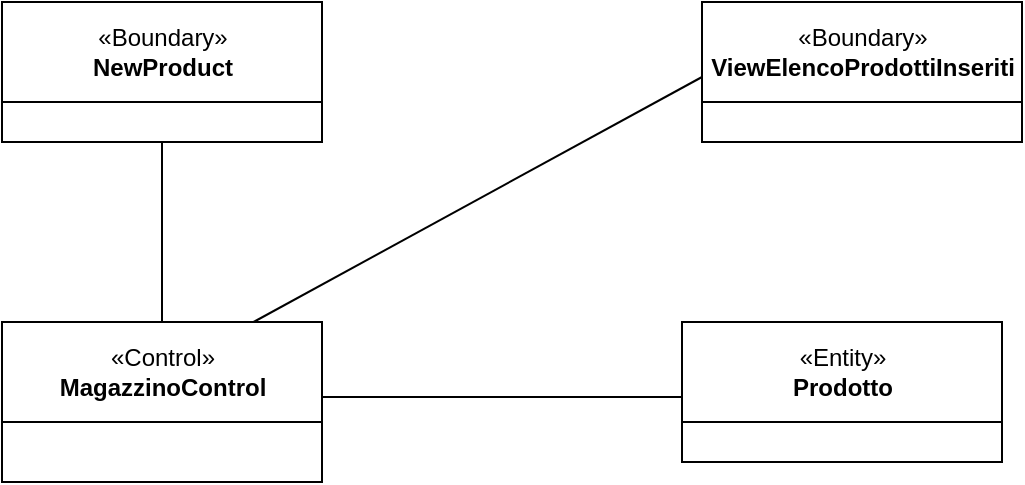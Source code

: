 <mxfile version="13.10.2" type="device"><diagram id="tnalVOl4ubFaXKsuvFTU" name="Page-1"><mxGraphModel dx="1038" dy="568" grid="1" gridSize="10" guides="1" tooltips="1" connect="1" arrows="1" fold="1" page="1" pageScale="1" pageWidth="827" pageHeight="1169" math="0" shadow="0"><root><mxCell id="0"/><mxCell id="1" parent="0"/><mxCell id="W3oL7o_fEz-Kf1vGeQ4T-26" value="«Boundary»&lt;br&gt;&lt;b&gt;NewProduct&lt;/b&gt;" style="html=1;" parent="1" vertex="1"><mxGeometry x="40" y="80" width="160" height="50" as="geometry"/></mxCell><mxCell id="W3oL7o_fEz-Kf1vGeQ4T-28" value="«Control»&lt;br&gt;&lt;b&gt;MagazzinoControl&lt;/b&gt;" style="html=1;" parent="1" vertex="1"><mxGeometry x="40" y="240" width="160" height="50" as="geometry"/></mxCell><mxCell id="W3oL7o_fEz-Kf1vGeQ4T-29" value="" style="endArrow=none;html=1;exitX=0.5;exitY=0;exitDx=0;exitDy=0;" parent="1" source="W3oL7o_fEz-Kf1vGeQ4T-28" target="W3oL7o_fEz-Kf1vGeQ4T-31" edge="1"><mxGeometry width="50" height="50" relative="1" as="geometry"><mxPoint x="340" y="290" as="sourcePoint"/><mxPoint x="130" y="220" as="targetPoint"/></mxGeometry></mxCell><mxCell id="W3oL7o_fEz-Kf1vGeQ4T-31" value="" style="rounded=0;whiteSpace=wrap;html=1;align=left;" parent="1" vertex="1"><mxGeometry x="40" y="130" width="160" height="20" as="geometry"/></mxCell><mxCell id="W3oL7o_fEz-Kf1vGeQ4T-33" value="«Entity»&lt;br&gt;&lt;b&gt;Prodotto&lt;/b&gt;" style="html=1;" parent="1" vertex="1"><mxGeometry x="380" y="240" width="160" height="50" as="geometry"/></mxCell><mxCell id="W3oL7o_fEz-Kf1vGeQ4T-36" value="" style="endArrow=none;html=1;entryX=0;entryY=0.75;entryDx=0;entryDy=0;" parent="1" source="W3oL7o_fEz-Kf1vGeQ4T-28" target="W3oL7o_fEz-Kf1vGeQ4T-39" edge="1"><mxGeometry width="50" height="50" relative="1" as="geometry"><mxPoint x="340" y="270" as="sourcePoint"/><mxPoint x="270" y="265" as="targetPoint"/></mxGeometry></mxCell><mxCell id="W3oL7o_fEz-Kf1vGeQ4T-37" value="" style="endArrow=none;html=1;exitX=1;exitY=0.75;exitDx=0;exitDy=0;entryX=0;entryY=0.75;entryDx=0;entryDy=0;" parent="1" source="W3oL7o_fEz-Kf1vGeQ4T-28" target="W3oL7o_fEz-Kf1vGeQ4T-33" edge="1"><mxGeometry width="50" height="50" relative="1" as="geometry"><mxPoint x="440" y="277.5" as="sourcePoint"/><mxPoint x="390" y="220" as="targetPoint"/></mxGeometry></mxCell><mxCell id="W3oL7o_fEz-Kf1vGeQ4T-38" value="" style="html=1;align=left;" parent="1" vertex="1"><mxGeometry x="40" y="290" width="160" height="30" as="geometry"/></mxCell><mxCell id="W3oL7o_fEz-Kf1vGeQ4T-39" value="«Boundary»&lt;br&gt;&lt;b&gt;ViewElencoProdottiInseriti&lt;/b&gt;" style="html=1;" parent="1" vertex="1"><mxGeometry x="390" y="80" width="160" height="50" as="geometry"/></mxCell><mxCell id="W3oL7o_fEz-Kf1vGeQ4T-41" value="" style="html=1;" parent="1" vertex="1"><mxGeometry x="390" y="130" width="160" height="20" as="geometry"/></mxCell><mxCell id="Kc7Ma6Lz4q0PeY_TRE0h-1" value="" style="html=1;" parent="1" vertex="1"><mxGeometry x="380" y="290" width="160" height="20" as="geometry"/></mxCell></root></mxGraphModel></diagram></mxfile>